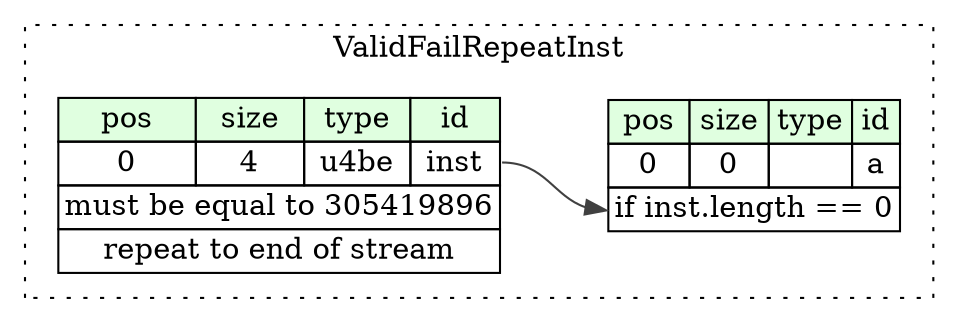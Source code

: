 digraph {
	rankdir=LR;
	node [shape=plaintext];
	subgraph cluster__valid_fail_repeat_inst {
		label="ValidFailRepeatInst";
		graph[style=dotted];

		valid_fail_repeat_inst__seq [label=<<TABLE BORDER="0" CELLBORDER="1" CELLSPACING="0">
			<TR><TD BGCOLOR="#E0FFE0">pos</TD><TD BGCOLOR="#E0FFE0">size</TD><TD BGCOLOR="#E0FFE0">type</TD><TD BGCOLOR="#E0FFE0">id</TD></TR>
			<TR><TD PORT="a_pos">0</TD><TD PORT="a_size">0</TD><TD></TD><TD PORT="a_type">a</TD></TR>
			<TR><TD COLSPAN="4" PORT="a__if">if inst.length == 0</TD></TR>
		</TABLE>>];
		valid_fail_repeat_inst__inst__inst [label=<<TABLE BORDER="0" CELLBORDER="1" CELLSPACING="0">
			<TR><TD BGCOLOR="#E0FFE0">pos</TD><TD BGCOLOR="#E0FFE0">size</TD><TD BGCOLOR="#E0FFE0">type</TD><TD BGCOLOR="#E0FFE0">id</TD></TR>
			<TR><TD PORT="inst_pos">0</TD><TD PORT="inst_size">4</TD><TD>u4be</TD><TD PORT="inst_type">inst</TD></TR>
			<TR><TD COLSPAN="4" PORT="inst__valid">must be equal to 305419896</TD></TR>
			<TR><TD COLSPAN="4" PORT="inst__repeat">repeat to end of stream</TD></TR>
		</TABLE>>];
	}
	valid_fail_repeat_inst__inst__inst:inst_type -> valid_fail_repeat_inst__seq:a__if [color="#404040"];
}
